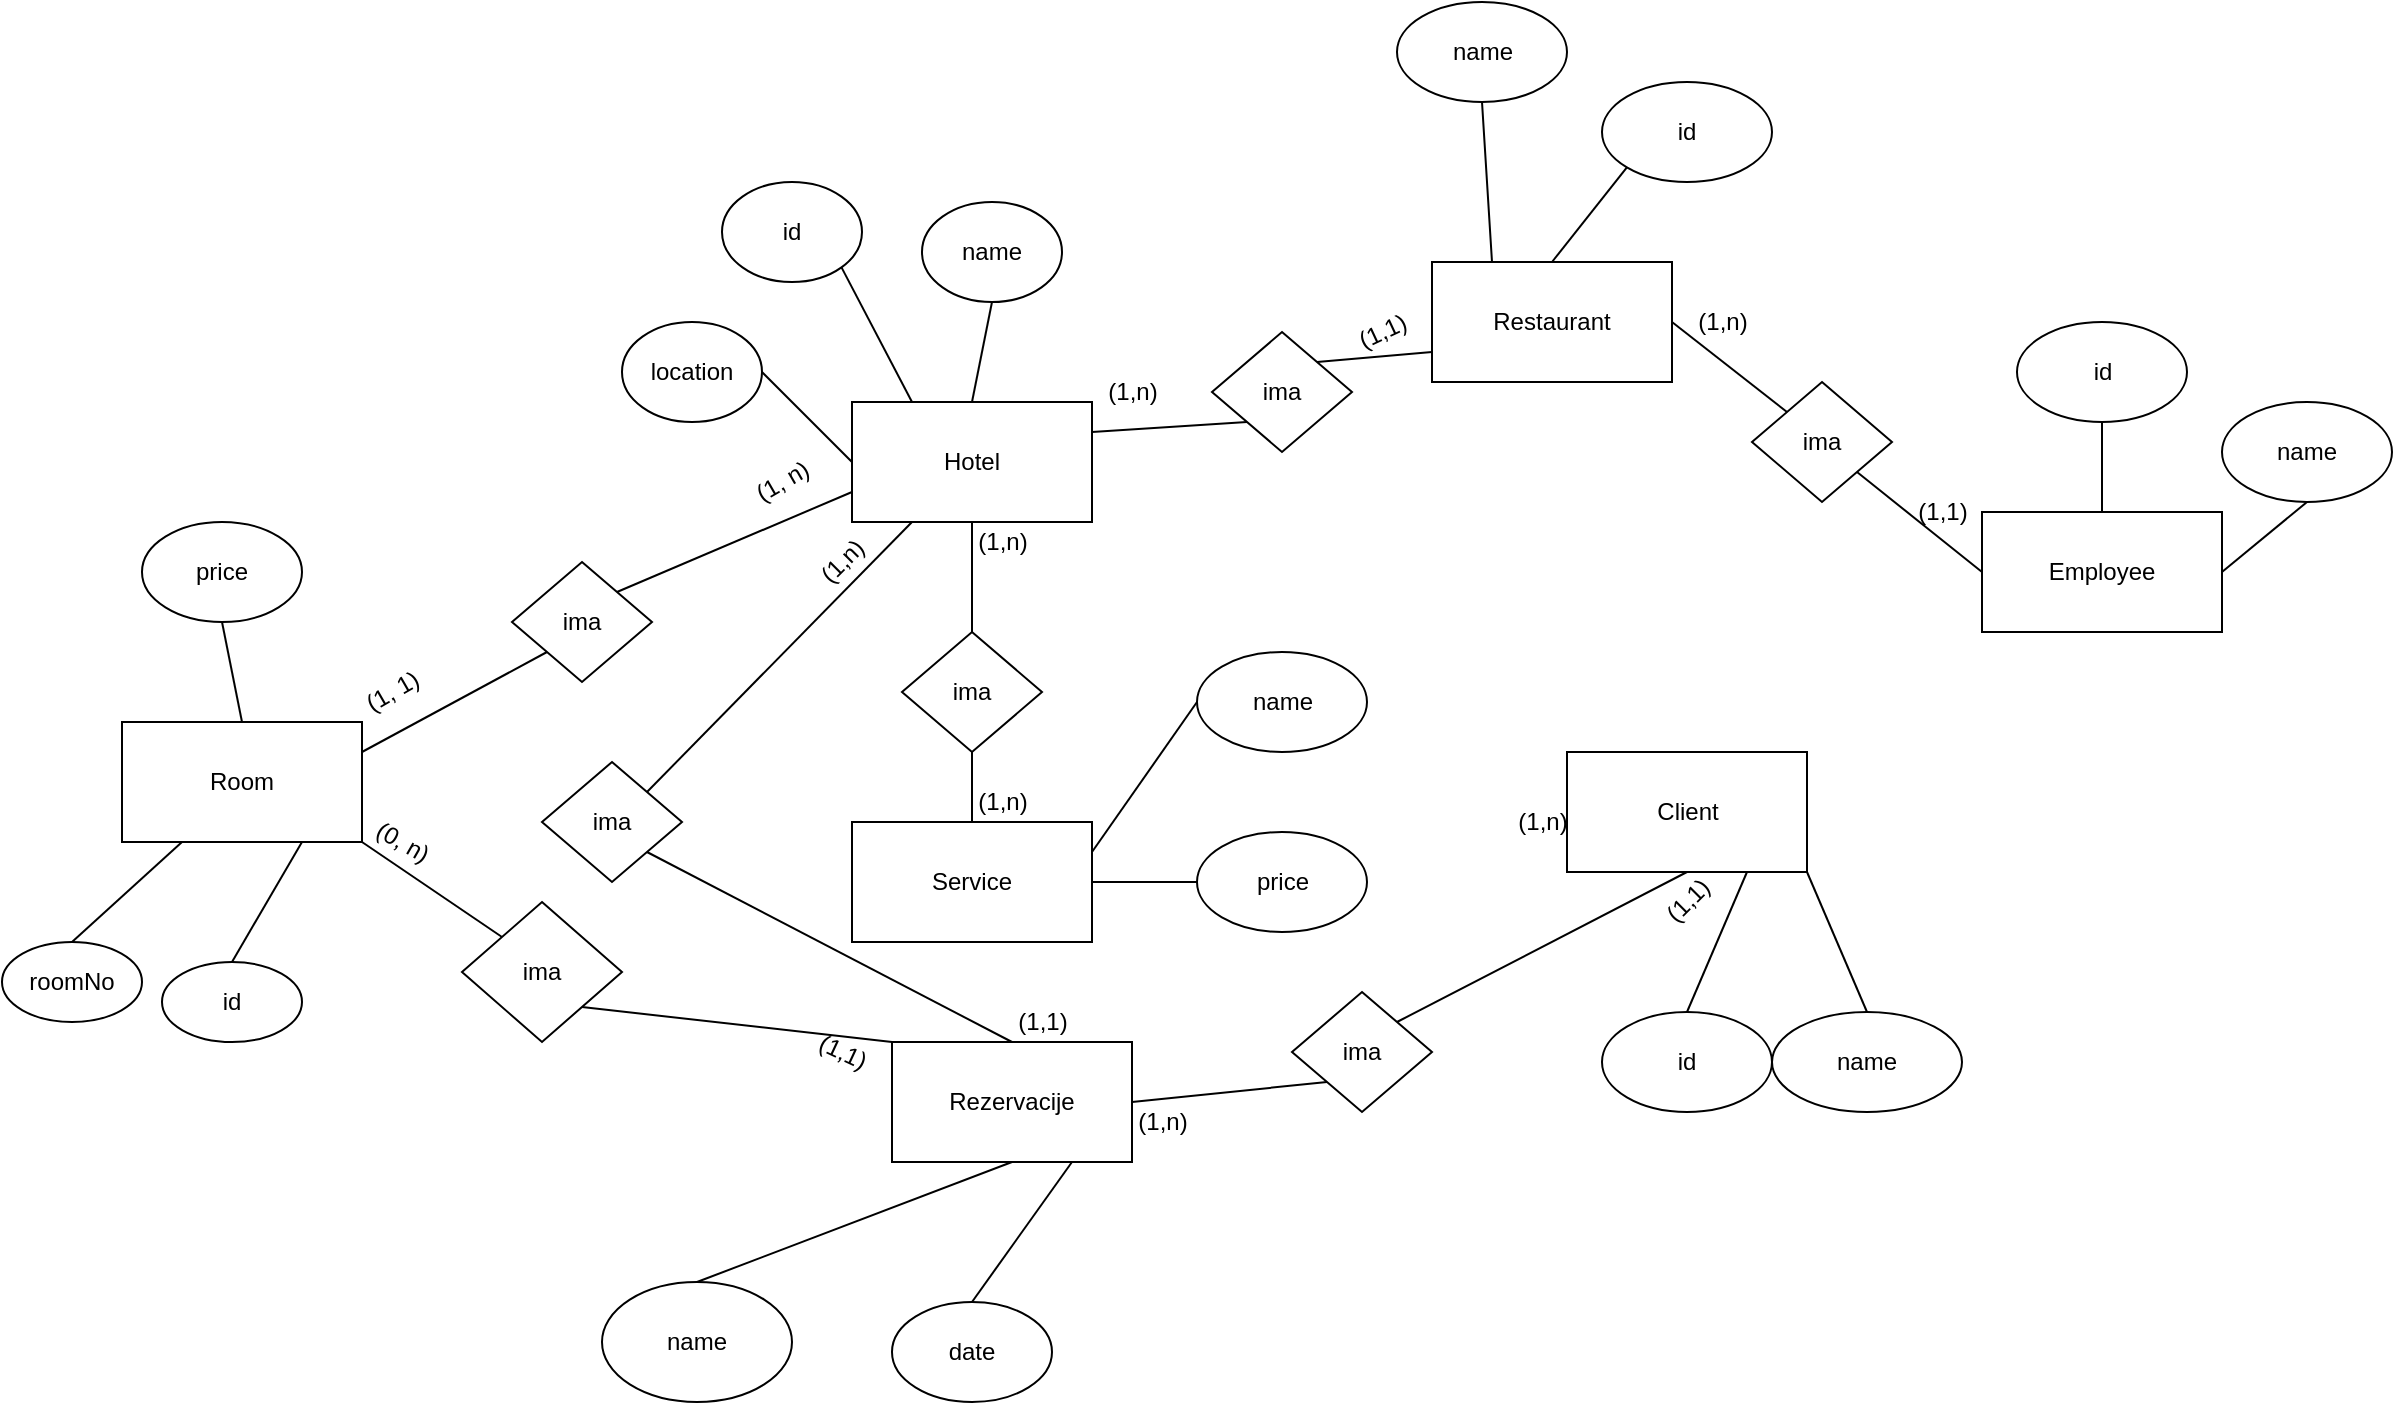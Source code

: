 <mxfile version="20.6.2" type="device"><diagram id="If3S5j5vEToaklFaXV8n" name="Page-1"><mxGraphModel dx="2114" dy="1712" grid="1" gridSize="10" guides="1" tooltips="1" connect="1" arrows="1" fold="1" page="1" pageScale="1" pageWidth="850" pageHeight="1100" math="0" shadow="0"><root><mxCell id="0"/><mxCell id="1" parent="0"/><mxCell id="WY5WEbB91v77Ek60sNJg-1" value="Hotel" style="rounded=0;whiteSpace=wrap;html=1;" parent="1" vertex="1"><mxGeometry x="305" y="80" width="120" height="60" as="geometry"/></mxCell><mxCell id="WY5WEbB91v77Ek60sNJg-2" value="Client" style="rounded=0;whiteSpace=wrap;html=1;" parent="1" vertex="1"><mxGeometry x="662.5" y="255" width="120" height="60" as="geometry"/></mxCell><mxCell id="WY5WEbB91v77Ek60sNJg-3" value="Rezervacije" style="rounded=0;whiteSpace=wrap;html=1;" parent="1" vertex="1"><mxGeometry x="325" y="400" width="120" height="60" as="geometry"/></mxCell><mxCell id="WY5WEbB91v77Ek60sNJg-4" value="Room" style="rounded=0;whiteSpace=wrap;html=1;" parent="1" vertex="1"><mxGeometry x="-60" y="240" width="120" height="60" as="geometry"/></mxCell><mxCell id="WY5WEbB91v77Ek60sNJg-6" value="id" style="ellipse;whiteSpace=wrap;html=1;" parent="1" vertex="1"><mxGeometry x="240" y="-30" width="70" height="50" as="geometry"/></mxCell><mxCell id="WY5WEbB91v77Ek60sNJg-7" value="name" style="ellipse;whiteSpace=wrap;html=1;" parent="1" vertex="1"><mxGeometry x="340" y="-20" width="70" height="50" as="geometry"/></mxCell><mxCell id="WY5WEbB91v77Ek60sNJg-8" value="location" style="ellipse;whiteSpace=wrap;html=1;" parent="1" vertex="1"><mxGeometry x="190" y="40" width="70" height="50" as="geometry"/></mxCell><mxCell id="WY5WEbB91v77Ek60sNJg-9" value="" style="endArrow=none;html=1;rounded=0;entryX=1;entryY=1;entryDx=0;entryDy=0;exitX=0.25;exitY=0;exitDx=0;exitDy=0;" parent="1" source="WY5WEbB91v77Ek60sNJg-1" target="WY5WEbB91v77Ek60sNJg-6" edge="1"><mxGeometry width="50" height="50" relative="1" as="geometry"><mxPoint x="280" y="280" as="sourcePoint"/><mxPoint x="330" y="230" as="targetPoint"/></mxGeometry></mxCell><mxCell id="WY5WEbB91v77Ek60sNJg-10" value="" style="endArrow=none;html=1;rounded=0;entryX=1;entryY=0.5;entryDx=0;entryDy=0;exitX=0;exitY=0.5;exitDx=0;exitDy=0;" parent="1" source="WY5WEbB91v77Ek60sNJg-1" target="WY5WEbB91v77Ek60sNJg-8" edge="1"><mxGeometry width="50" height="50" relative="1" as="geometry"><mxPoint x="120" y="370" as="sourcePoint"/><mxPoint x="170" y="320" as="targetPoint"/></mxGeometry></mxCell><mxCell id="WY5WEbB91v77Ek60sNJg-11" value="" style="endArrow=none;html=1;rounded=0;entryX=0.5;entryY=1;entryDx=0;entryDy=0;exitX=0.5;exitY=0;exitDx=0;exitDy=0;" parent="1" source="WY5WEbB91v77Ek60sNJg-1" target="WY5WEbB91v77Ek60sNJg-7" edge="1"><mxGeometry width="50" height="50" relative="1" as="geometry"><mxPoint x="220" y="360" as="sourcePoint"/><mxPoint x="270" y="310" as="targetPoint"/></mxGeometry></mxCell><mxCell id="WY5WEbB91v77Ek60sNJg-17" value="ima" style="rhombus;whiteSpace=wrap;html=1;" parent="1" vertex="1"><mxGeometry x="135" y="160" width="70" height="60" as="geometry"/></mxCell><mxCell id="WY5WEbB91v77Ek60sNJg-18" value="" style="endArrow=none;html=1;rounded=0;entryX=0;entryY=0.75;entryDx=0;entryDy=0;exitX=1;exitY=0;exitDx=0;exitDy=0;" parent="1" source="WY5WEbB91v77Ek60sNJg-17" target="WY5WEbB91v77Ek60sNJg-1" edge="1"><mxGeometry width="50" height="50" relative="1" as="geometry"><mxPoint x="270" y="330" as="sourcePoint"/><mxPoint x="320" y="280" as="targetPoint"/></mxGeometry></mxCell><mxCell id="WY5WEbB91v77Ek60sNJg-19" value="" style="endArrow=none;html=1;rounded=0;entryX=0;entryY=1;entryDx=0;entryDy=0;exitX=1;exitY=0.25;exitDx=0;exitDy=0;" parent="1" source="WY5WEbB91v77Ek60sNJg-4" target="WY5WEbB91v77Ek60sNJg-17" edge="1"><mxGeometry width="50" height="50" relative="1" as="geometry"><mxPoint x="270" y="330" as="sourcePoint"/><mxPoint x="320" y="280" as="targetPoint"/></mxGeometry></mxCell><mxCell id="WY5WEbB91v77Ek60sNJg-21" value="name" style="ellipse;whiteSpace=wrap;html=1;" parent="1" vertex="1"><mxGeometry x="180" y="520" width="95" height="60" as="geometry"/></mxCell><mxCell id="WY5WEbB91v77Ek60sNJg-22" value="id" style="ellipse;whiteSpace=wrap;html=1;" parent="1" vertex="1"><mxGeometry x="-40" y="360" width="70" height="40" as="geometry"/></mxCell><mxCell id="WY5WEbB91v77Ek60sNJg-23" value="roomNo" style="ellipse;whiteSpace=wrap;html=1;" parent="1" vertex="1"><mxGeometry x="-120" y="350" width="70" height="40" as="geometry"/></mxCell><mxCell id="WY5WEbB91v77Ek60sNJg-24" value="" style="endArrow=none;html=1;rounded=0;entryX=0.75;entryY=1;entryDx=0;entryDy=0;exitX=0.5;exitY=0;exitDx=0;exitDy=0;" parent="1" source="WY5WEbB91v77Ek60sNJg-22" target="WY5WEbB91v77Ek60sNJg-4" edge="1"><mxGeometry width="50" height="50" relative="1" as="geometry"><mxPoint x="150" y="330" as="sourcePoint"/><mxPoint x="200" y="280" as="targetPoint"/></mxGeometry></mxCell><mxCell id="WY5WEbB91v77Ek60sNJg-25" value="" style="endArrow=none;html=1;rounded=0;entryX=0.25;entryY=1;entryDx=0;entryDy=0;exitX=0.5;exitY=0;exitDx=0;exitDy=0;" parent="1" source="WY5WEbB91v77Ek60sNJg-23" target="WY5WEbB91v77Ek60sNJg-4" edge="1"><mxGeometry width="50" height="50" relative="1" as="geometry"><mxPoint x="150" y="330" as="sourcePoint"/><mxPoint x="200" y="280" as="targetPoint"/></mxGeometry></mxCell><mxCell id="WY5WEbB91v77Ek60sNJg-28" value="(1, 1)" style="text;html=1;align=center;verticalAlign=middle;resizable=0;points=[];autosize=1;strokeColor=none;fillColor=none;rotation=-30;" parent="1" vertex="1"><mxGeometry x="50" y="210" width="50" height="30" as="geometry"/></mxCell><mxCell id="WY5WEbB91v77Ek60sNJg-29" value="(1, n)" style="text;html=1;align=center;verticalAlign=middle;resizable=0;points=[];autosize=1;strokeColor=none;fillColor=none;rotation=-30;" parent="1" vertex="1"><mxGeometry x="245" y="105" width="50" height="30" as="geometry"/></mxCell><mxCell id="WY5WEbB91v77Ek60sNJg-31" value="date" style="ellipse;whiteSpace=wrap;html=1;" parent="1" vertex="1"><mxGeometry x="325" y="530" width="80" height="50" as="geometry"/></mxCell><mxCell id="WY5WEbB91v77Ek60sNJg-33" value="" style="endArrow=none;html=1;rounded=0;entryX=1;entryY=1;entryDx=0;entryDy=0;exitX=0;exitY=0;exitDx=0;exitDy=0;" parent="1" source="WY5WEbB91v77Ek60sNJg-39" target="WY5WEbB91v77Ek60sNJg-4" edge="1"><mxGeometry width="50" height="50" relative="1" as="geometry"><mxPoint x="150" y="330" as="sourcePoint"/><mxPoint x="200" y="280" as="targetPoint"/></mxGeometry></mxCell><mxCell id="WY5WEbB91v77Ek60sNJg-35" value="" style="endArrow=none;html=1;rounded=0;entryX=0.5;entryY=1;entryDx=0;entryDy=0;exitX=0.5;exitY=0;exitDx=0;exitDy=0;" parent="1" source="WY5WEbB91v77Ek60sNJg-21" target="WY5WEbB91v77Ek60sNJg-3" edge="1"><mxGeometry width="50" height="50" relative="1" as="geometry"><mxPoint x="150" y="330" as="sourcePoint"/><mxPoint x="200" y="280" as="targetPoint"/></mxGeometry></mxCell><mxCell id="WY5WEbB91v77Ek60sNJg-36" value="" style="endArrow=none;html=1;rounded=0;entryX=0.75;entryY=1;entryDx=0;entryDy=0;exitX=0.5;exitY=0;exitDx=0;exitDy=0;" parent="1" source="WY5WEbB91v77Ek60sNJg-31" target="WY5WEbB91v77Ek60sNJg-3" edge="1"><mxGeometry width="50" height="50" relative="1" as="geometry"><mxPoint x="150" y="330" as="sourcePoint"/><mxPoint x="200" y="280" as="targetPoint"/></mxGeometry></mxCell><mxCell id="WY5WEbB91v77Ek60sNJg-39" value="ima" style="rhombus;whiteSpace=wrap;html=1;" parent="1" vertex="1"><mxGeometry x="110" y="330" width="80" height="70" as="geometry"/></mxCell><mxCell id="WY5WEbB91v77Ek60sNJg-40" value="" style="endArrow=none;html=1;rounded=0;entryX=0;entryY=0;entryDx=0;entryDy=0;exitX=1;exitY=1;exitDx=0;exitDy=0;" parent="1" source="WY5WEbB91v77Ek60sNJg-39" target="WY5WEbB91v77Ek60sNJg-3" edge="1"><mxGeometry width="50" height="50" relative="1" as="geometry"><mxPoint x="150" y="330" as="sourcePoint"/><mxPoint x="200" y="280" as="targetPoint"/></mxGeometry></mxCell><mxCell id="WY5WEbB91v77Ek60sNJg-41" value="(0, n)" style="text;html=1;align=center;verticalAlign=middle;resizable=0;points=[];autosize=1;strokeColor=none;fillColor=none;rotation=30;" parent="1" vertex="1"><mxGeometry x="55" y="285" width="50" height="30" as="geometry"/></mxCell><mxCell id="WY5WEbB91v77Ek60sNJg-44" value="(1,1)" style="text;html=1;align=center;verticalAlign=middle;resizable=0;points=[];autosize=1;strokeColor=none;fillColor=none;rotation=25;" parent="1" vertex="1"><mxGeometry x="275" y="390" width="50" height="30" as="geometry"/></mxCell><mxCell id="GYpH_iAy0U8ZABYec7S7-2" value="(1,1)" style="text;html=1;align=center;verticalAlign=middle;resizable=0;points=[];autosize=1;strokeColor=none;fillColor=none;rotation=-45;" parent="1" vertex="1"><mxGeometry x="697.5" y="315" width="50" height="30" as="geometry"/></mxCell><mxCell id="GYpH_iAy0U8ZABYec7S7-3" value="ima&lt;br&gt;" style="rhombus;whiteSpace=wrap;html=1;" parent="1" vertex="1"><mxGeometry x="525" y="375" width="70" height="60" as="geometry"/></mxCell><mxCell id="GYpH_iAy0U8ZABYec7S7-4" value="" style="endArrow=none;html=1;rounded=0;entryX=0;entryY=1;entryDx=0;entryDy=0;exitX=1;exitY=0.5;exitDx=0;exitDy=0;" parent="1" source="WY5WEbB91v77Ek60sNJg-3" target="GYpH_iAy0U8ZABYec7S7-3" edge="1"><mxGeometry width="50" height="50" relative="1" as="geometry"><mxPoint x="320" y="350" as="sourcePoint"/><mxPoint x="370" y="300" as="targetPoint"/></mxGeometry></mxCell><mxCell id="GYpH_iAy0U8ZABYec7S7-5" value="" style="endArrow=none;html=1;rounded=0;entryX=0.5;entryY=1;entryDx=0;entryDy=0;exitX=1;exitY=0;exitDx=0;exitDy=0;" parent="1" source="GYpH_iAy0U8ZABYec7S7-3" target="WY5WEbB91v77Ek60sNJg-2" edge="1"><mxGeometry width="50" height="50" relative="1" as="geometry"><mxPoint x="320" y="350" as="sourcePoint"/><mxPoint x="370" y="300" as="targetPoint"/></mxGeometry></mxCell><mxCell id="GYpH_iAy0U8ZABYec7S7-8" value="(1,n)" style="text;html=1;align=center;verticalAlign=middle;resizable=0;points=[];autosize=1;strokeColor=none;fillColor=none;" parent="1" vertex="1"><mxGeometry x="625" y="275" width="50" height="30" as="geometry"/></mxCell><mxCell id="GYpH_iAy0U8ZABYec7S7-9" value="(1,n)" style="text;html=1;align=center;verticalAlign=middle;resizable=0;points=[];autosize=1;strokeColor=none;fillColor=none;" parent="1" vertex="1"><mxGeometry x="435" y="425" width="50" height="30" as="geometry"/></mxCell><mxCell id="GYpH_iAy0U8ZABYec7S7-10" value="name" style="ellipse;whiteSpace=wrap;html=1;" parent="1" vertex="1"><mxGeometry x="765" y="385" width="95" height="50" as="geometry"/></mxCell><mxCell id="GYpH_iAy0U8ZABYec7S7-11" value="id" style="ellipse;whiteSpace=wrap;html=1;" parent="1" vertex="1"><mxGeometry x="680" y="385" width="85" height="50" as="geometry"/></mxCell><mxCell id="GYpH_iAy0U8ZABYec7S7-14" value="" style="endArrow=none;html=1;rounded=0;entryX=0.5;entryY=0;entryDx=0;entryDy=0;exitX=1;exitY=1;exitDx=0;exitDy=0;" parent="1" source="WY5WEbB91v77Ek60sNJg-2" target="GYpH_iAy0U8ZABYec7S7-10" edge="1"><mxGeometry width="50" height="50" relative="1" as="geometry"><mxPoint x="320" y="350" as="sourcePoint"/><mxPoint x="370" y="300" as="targetPoint"/></mxGeometry></mxCell><mxCell id="GYpH_iAy0U8ZABYec7S7-15" value="" style="endArrow=none;html=1;rounded=0;entryX=0.5;entryY=0;entryDx=0;entryDy=0;exitX=0.75;exitY=1;exitDx=0;exitDy=0;" parent="1" source="WY5WEbB91v77Ek60sNJg-2" target="GYpH_iAy0U8ZABYec7S7-11" edge="1"><mxGeometry width="50" height="50" relative="1" as="geometry"><mxPoint x="770" y="330" as="sourcePoint"/><mxPoint x="370" y="300" as="targetPoint"/></mxGeometry></mxCell><mxCell id="Sb5sZmHZ1sjA7xy2GXfd-1" value="Employee" style="rounded=0;whiteSpace=wrap;html=1;" parent="1" vertex="1"><mxGeometry x="870" y="135" width="120" height="60" as="geometry"/></mxCell><mxCell id="Sb5sZmHZ1sjA7xy2GXfd-2" value="Restaurant" style="rounded=0;whiteSpace=wrap;html=1;" parent="1" vertex="1"><mxGeometry x="595" y="10" width="120" height="60" as="geometry"/></mxCell><mxCell id="Sb5sZmHZ1sjA7xy2GXfd-3" value="ima" style="rhombus;whiteSpace=wrap;html=1;" parent="1" vertex="1"><mxGeometry x="485" y="45" width="70" height="60" as="geometry"/></mxCell><mxCell id="Sb5sZmHZ1sjA7xy2GXfd-4" value="" style="endArrow=none;html=1;rounded=0;entryX=0;entryY=1;entryDx=0;entryDy=0;exitX=1;exitY=0.25;exitDx=0;exitDy=0;" parent="1" source="WY5WEbB91v77Ek60sNJg-1" target="Sb5sZmHZ1sjA7xy2GXfd-3" edge="1"><mxGeometry width="50" height="50" relative="1" as="geometry"><mxPoint x="710" y="290" as="sourcePoint"/><mxPoint x="760" y="240" as="targetPoint"/></mxGeometry></mxCell><mxCell id="Sb5sZmHZ1sjA7xy2GXfd-5" value="" style="endArrow=none;html=1;rounded=0;entryX=0;entryY=0.75;entryDx=0;entryDy=0;exitX=1;exitY=0;exitDx=0;exitDy=0;" parent="1" source="Sb5sZmHZ1sjA7xy2GXfd-3" target="Sb5sZmHZ1sjA7xy2GXfd-2" edge="1"><mxGeometry width="50" height="50" relative="1" as="geometry"><mxPoint x="710" y="290" as="sourcePoint"/><mxPoint x="760" y="240" as="targetPoint"/></mxGeometry></mxCell><mxCell id="Sb5sZmHZ1sjA7xy2GXfd-6" value="(1,1)" style="text;html=1;align=center;verticalAlign=middle;resizable=0;points=[];autosize=1;strokeColor=none;fillColor=none;rotation=-25;" parent="1" vertex="1"><mxGeometry x="545" y="30" width="50" height="30" as="geometry"/></mxCell><mxCell id="Sb5sZmHZ1sjA7xy2GXfd-7" value="(1,n)" style="text;html=1;align=center;verticalAlign=middle;resizable=0;points=[];autosize=1;strokeColor=none;fillColor=none;" parent="1" vertex="1"><mxGeometry x="420" y="60" width="50" height="30" as="geometry"/></mxCell><mxCell id="Sb5sZmHZ1sjA7xy2GXfd-8" value="Service" style="rounded=0;whiteSpace=wrap;html=1;" parent="1" vertex="1"><mxGeometry x="305" y="290" width="120" height="60" as="geometry"/></mxCell><mxCell id="Sb5sZmHZ1sjA7xy2GXfd-9" value="ima" style="rhombus;whiteSpace=wrap;html=1;" parent="1" vertex="1"><mxGeometry x="330" y="195" width="70" height="60" as="geometry"/></mxCell><mxCell id="Sb5sZmHZ1sjA7xy2GXfd-10" value="" style="endArrow=none;html=1;rounded=0;entryX=0.5;entryY=1;entryDx=0;entryDy=0;exitX=0.5;exitY=0;exitDx=0;exitDy=0;" parent="1" source="Sb5sZmHZ1sjA7xy2GXfd-8" target="Sb5sZmHZ1sjA7xy2GXfd-9" edge="1"><mxGeometry width="50" height="50" relative="1" as="geometry"><mxPoint x="380" y="290" as="sourcePoint"/><mxPoint x="430" y="240" as="targetPoint"/></mxGeometry></mxCell><mxCell id="Sb5sZmHZ1sjA7xy2GXfd-11" value="" style="endArrow=none;html=1;rounded=0;entryX=0.5;entryY=1;entryDx=0;entryDy=0;exitX=0.5;exitY=0;exitDx=0;exitDy=0;" parent="1" source="Sb5sZmHZ1sjA7xy2GXfd-9" target="WY5WEbB91v77Ek60sNJg-1" edge="1"><mxGeometry width="50" height="50" relative="1" as="geometry"><mxPoint x="380" y="290" as="sourcePoint"/><mxPoint x="430" y="240" as="targetPoint"/></mxGeometry></mxCell><mxCell id="Sb5sZmHZ1sjA7xy2GXfd-12" value="(1,n)" style="text;html=1;align=center;verticalAlign=middle;resizable=0;points=[];autosize=1;strokeColor=none;fillColor=none;" parent="1" vertex="1"><mxGeometry x="355" y="265" width="50" height="30" as="geometry"/></mxCell><mxCell id="Sb5sZmHZ1sjA7xy2GXfd-13" value="(1,n)" style="text;html=1;align=center;verticalAlign=middle;resizable=0;points=[];autosize=1;strokeColor=none;fillColor=none;" parent="1" vertex="1"><mxGeometry x="355" y="135" width="50" height="30" as="geometry"/></mxCell><mxCell id="Sb5sZmHZ1sjA7xy2GXfd-14" value="ima" style="rhombus;whiteSpace=wrap;html=1;" parent="1" vertex="1"><mxGeometry x="755" y="70" width="70" height="60" as="geometry"/></mxCell><mxCell id="Sb5sZmHZ1sjA7xy2GXfd-15" value="" style="endArrow=none;html=1;rounded=0;entryX=1;entryY=0.5;entryDx=0;entryDy=0;exitX=0;exitY=0;exitDx=0;exitDy=0;" parent="1" source="Sb5sZmHZ1sjA7xy2GXfd-14" target="Sb5sZmHZ1sjA7xy2GXfd-2" edge="1"><mxGeometry width="50" height="50" relative="1" as="geometry"><mxPoint x="560" y="280" as="sourcePoint"/><mxPoint x="610" y="230" as="targetPoint"/></mxGeometry></mxCell><mxCell id="Sb5sZmHZ1sjA7xy2GXfd-16" value="" style="endArrow=none;html=1;rounded=0;entryX=1;entryY=1;entryDx=0;entryDy=0;exitX=0;exitY=0.5;exitDx=0;exitDy=0;" parent="1" source="Sb5sZmHZ1sjA7xy2GXfd-1" target="Sb5sZmHZ1sjA7xy2GXfd-14" edge="1"><mxGeometry width="50" height="50" relative="1" as="geometry"><mxPoint x="560" y="280" as="sourcePoint"/><mxPoint x="610" y="230" as="targetPoint"/></mxGeometry></mxCell><mxCell id="Sb5sZmHZ1sjA7xy2GXfd-17" value="(1,n)" style="text;html=1;align=center;verticalAlign=middle;resizable=0;points=[];autosize=1;strokeColor=none;fillColor=none;" parent="1" vertex="1"><mxGeometry x="715" y="25" width="50" height="30" as="geometry"/></mxCell><mxCell id="Sb5sZmHZ1sjA7xy2GXfd-18" value="(1,1)" style="text;html=1;align=center;verticalAlign=middle;resizable=0;points=[];autosize=1;strokeColor=none;fillColor=none;" parent="1" vertex="1"><mxGeometry x="825" y="120" width="50" height="30" as="geometry"/></mxCell><mxCell id="Sb5sZmHZ1sjA7xy2GXfd-20" value="price" style="ellipse;whiteSpace=wrap;html=1;" parent="1" vertex="1"><mxGeometry x="-50" y="140" width="80" height="50" as="geometry"/></mxCell><mxCell id="Sb5sZmHZ1sjA7xy2GXfd-22" value="" style="endArrow=none;html=1;rounded=0;exitX=0.5;exitY=1;exitDx=0;exitDy=0;entryX=0.5;entryY=0;entryDx=0;entryDy=0;" parent="1" source="Sb5sZmHZ1sjA7xy2GXfd-20" target="WY5WEbB91v77Ek60sNJg-4" edge="1"><mxGeometry width="50" height="50" relative="1" as="geometry"><mxPoint x="250" y="170" as="sourcePoint"/><mxPoint x="300" y="120" as="targetPoint"/></mxGeometry></mxCell><mxCell id="Sb5sZmHZ1sjA7xy2GXfd-23" value="id" style="ellipse;whiteSpace=wrap;html=1;" parent="1" vertex="1"><mxGeometry x="680" y="-80" width="85" height="50" as="geometry"/></mxCell><mxCell id="Sb5sZmHZ1sjA7xy2GXfd-24" value="name" style="ellipse;whiteSpace=wrap;html=1;" parent="1" vertex="1"><mxGeometry x="577.5" y="-120" width="85" height="50" as="geometry"/></mxCell><mxCell id="Sb5sZmHZ1sjA7xy2GXfd-25" value="name" style="ellipse;whiteSpace=wrap;html=1;" parent="1" vertex="1"><mxGeometry x="990" y="80" width="85" height="50" as="geometry"/></mxCell><mxCell id="Sb5sZmHZ1sjA7xy2GXfd-26" value="id" style="ellipse;whiteSpace=wrap;html=1;" parent="1" vertex="1"><mxGeometry x="887.5" y="40" width="85" height="50" as="geometry"/></mxCell><mxCell id="Sb5sZmHZ1sjA7xy2GXfd-27" value="" style="endArrow=none;html=1;rounded=0;entryX=0.5;entryY=1;entryDx=0;entryDy=0;exitX=0.25;exitY=0;exitDx=0;exitDy=0;" parent="1" source="Sb5sZmHZ1sjA7xy2GXfd-2" target="Sb5sZmHZ1sjA7xy2GXfd-24" edge="1"><mxGeometry width="50" height="50" relative="1" as="geometry"><mxPoint x="750" y="100" as="sourcePoint"/><mxPoint x="800" y="50" as="targetPoint"/></mxGeometry></mxCell><mxCell id="Sb5sZmHZ1sjA7xy2GXfd-28" value="" style="endArrow=none;html=1;rounded=0;entryX=0;entryY=1;entryDx=0;entryDy=0;exitX=0.5;exitY=0;exitDx=0;exitDy=0;" parent="1" source="Sb5sZmHZ1sjA7xy2GXfd-2" target="Sb5sZmHZ1sjA7xy2GXfd-23" edge="1"><mxGeometry width="50" height="50" relative="1" as="geometry"><mxPoint x="750" y="100" as="sourcePoint"/><mxPoint x="800" y="50" as="targetPoint"/></mxGeometry></mxCell><mxCell id="Sb5sZmHZ1sjA7xy2GXfd-29" value="" style="endArrow=none;html=1;rounded=0;entryX=0.5;entryY=1;entryDx=0;entryDy=0;exitX=0.5;exitY=0;exitDx=0;exitDy=0;" parent="1" source="Sb5sZmHZ1sjA7xy2GXfd-1" target="Sb5sZmHZ1sjA7xy2GXfd-26" edge="1"><mxGeometry width="50" height="50" relative="1" as="geometry"><mxPoint x="750" y="100" as="sourcePoint"/><mxPoint x="800" y="50" as="targetPoint"/></mxGeometry></mxCell><mxCell id="Sb5sZmHZ1sjA7xy2GXfd-30" value="" style="endArrow=none;html=1;rounded=0;entryX=0.5;entryY=1;entryDx=0;entryDy=0;exitX=1;exitY=0.5;exitDx=0;exitDy=0;" parent="1" source="Sb5sZmHZ1sjA7xy2GXfd-1" target="Sb5sZmHZ1sjA7xy2GXfd-25" edge="1"><mxGeometry width="50" height="50" relative="1" as="geometry"><mxPoint x="750" y="100" as="sourcePoint"/><mxPoint x="800" y="50" as="targetPoint"/></mxGeometry></mxCell><mxCell id="Sb5sZmHZ1sjA7xy2GXfd-31" value="price" style="ellipse;whiteSpace=wrap;html=1;" parent="1" vertex="1"><mxGeometry x="477.5" y="295" width="85" height="50" as="geometry"/></mxCell><mxCell id="Sb5sZmHZ1sjA7xy2GXfd-32" value="name" style="ellipse;whiteSpace=wrap;html=1;" parent="1" vertex="1"><mxGeometry x="477.5" y="205" width="85" height="50" as="geometry"/></mxCell><mxCell id="Sb5sZmHZ1sjA7xy2GXfd-33" value="" style="endArrow=none;html=1;rounded=0;entryX=0;entryY=0.5;entryDx=0;entryDy=0;exitX=1;exitY=0.5;exitDx=0;exitDy=0;" parent="1" source="Sb5sZmHZ1sjA7xy2GXfd-8" target="Sb5sZmHZ1sjA7xy2GXfd-31" edge="1"><mxGeometry width="50" height="50" relative="1" as="geometry"><mxPoint x="400" y="300" as="sourcePoint"/><mxPoint x="450" y="250" as="targetPoint"/></mxGeometry></mxCell><mxCell id="Sb5sZmHZ1sjA7xy2GXfd-34" value="" style="endArrow=none;html=1;rounded=0;entryX=0;entryY=0.5;entryDx=0;entryDy=0;exitX=1;exitY=0.25;exitDx=0;exitDy=0;" parent="1" source="Sb5sZmHZ1sjA7xy2GXfd-8" target="Sb5sZmHZ1sjA7xy2GXfd-32" edge="1"><mxGeometry width="50" height="50" relative="1" as="geometry"><mxPoint x="400" y="300" as="sourcePoint"/><mxPoint x="450" y="250" as="targetPoint"/></mxGeometry></mxCell><mxCell id="kHnBjSfL-nBYboKOnigy-1" value="ima" style="rhombus;whiteSpace=wrap;html=1;" parent="1" vertex="1"><mxGeometry x="150" y="260" width="70" height="60" as="geometry"/></mxCell><mxCell id="kHnBjSfL-nBYboKOnigy-2" value="" style="endArrow=none;html=1;rounded=0;entryX=1;entryY=1;entryDx=0;entryDy=0;exitX=0.5;exitY=0;exitDx=0;exitDy=0;" parent="1" source="WY5WEbB91v77Ek60sNJg-3" target="kHnBjSfL-nBYboKOnigy-1" edge="1"><mxGeometry width="50" height="50" relative="1" as="geometry"><mxPoint x="490" y="270" as="sourcePoint"/><mxPoint x="540" y="220" as="targetPoint"/></mxGeometry></mxCell><mxCell id="kHnBjSfL-nBYboKOnigy-3" value="" style="endArrow=none;html=1;rounded=0;entryX=0.25;entryY=1;entryDx=0;entryDy=0;exitX=1;exitY=0;exitDx=0;exitDy=0;" parent="1" source="kHnBjSfL-nBYboKOnigy-1" target="WY5WEbB91v77Ek60sNJg-1" edge="1"><mxGeometry width="50" height="50" relative="1" as="geometry"><mxPoint x="490" y="270" as="sourcePoint"/><mxPoint x="540" y="220" as="targetPoint"/></mxGeometry></mxCell><mxCell id="kHnBjSfL-nBYboKOnigy-4" value="(1,1)" style="text;html=1;align=center;verticalAlign=middle;resizable=0;points=[];autosize=1;strokeColor=none;fillColor=none;" parent="1" vertex="1"><mxGeometry x="375" y="375" width="50" height="30" as="geometry"/></mxCell><mxCell id="kHnBjSfL-nBYboKOnigy-5" value="(1,n)" style="text;html=1;align=center;verticalAlign=middle;resizable=0;points=[];autosize=1;strokeColor=none;fillColor=none;rotation=-45;" parent="1" vertex="1"><mxGeometry x="275" y="145" width="50" height="30" as="geometry"/></mxCell></root></mxGraphModel></diagram></mxfile>